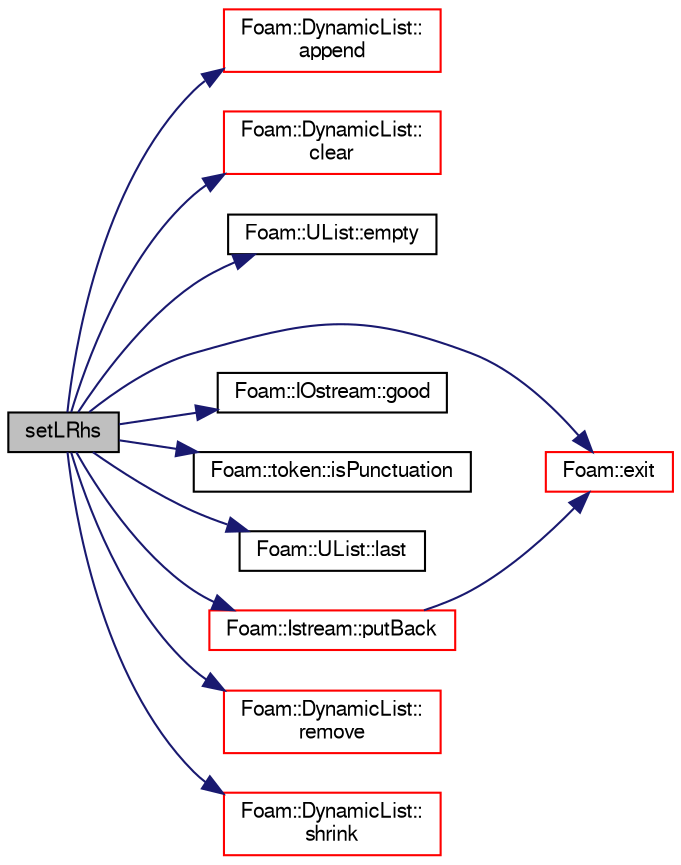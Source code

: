 digraph "setLRhs"
{
  bgcolor="transparent";
  edge [fontname="FreeSans",fontsize="10",labelfontname="FreeSans",labelfontsize="10"];
  node [fontname="FreeSans",fontsize="10",shape=record];
  rankdir="LR";
  Node1 [label="setLRhs",height=0.2,width=0.4,color="black", fillcolor="grey75", style="filled" fontcolor="black"];
  Node1 -> Node2 [color="midnightblue",fontsize="10",style="solid",fontname="FreeSans"];
  Node2 [label="Foam::DynamicList::\lappend",height=0.2,width=0.4,color="red",URL="$a00582.html#a7b67b42af715604376ad63a681dee6d8",tooltip="Append an element at the end of the list. "];
  Node1 -> Node3 [color="midnightblue",fontsize="10",style="solid",fontname="FreeSans"];
  Node3 [label="Foam::DynamicList::\lclear",height=0.2,width=0.4,color="red",URL="$a00582.html#ac8bb3912a3ce86b15842e79d0b421204",tooltip="Clear the addressed list, i.e. set the size to zero. "];
  Node1 -> Node4 [color="midnightblue",fontsize="10",style="solid",fontname="FreeSans"];
  Node4 [label="Foam::UList::empty",height=0.2,width=0.4,color="black",URL="$a02659.html#ac6e61de369e994009e36f344f99c15ad",tooltip="Return true if the UList is empty (ie, size() is zero). "];
  Node1 -> Node5 [color="midnightblue",fontsize="10",style="solid",fontname="FreeSans"];
  Node5 [label="Foam::exit",height=0.2,width=0.4,color="red",URL="$a10237.html#a06ca7250d8e89caf05243ec094843642"];
  Node1 -> Node6 [color="midnightblue",fontsize="10",style="solid",fontname="FreeSans"];
  Node6 [label="Foam::IOstream::good",height=0.2,width=0.4,color="black",URL="$a01149.html#ad2e41c8280b6cdf93d39e1135d2abdf7",tooltip="Return true if next operation might succeed. "];
  Node1 -> Node7 [color="midnightblue",fontsize="10",style="solid",fontname="FreeSans"];
  Node7 [label="Foam::token::isPunctuation",height=0.2,width=0.4,color="black",URL="$a02548.html#ad47cbb4da35a9c20d7ac8e070da68438"];
  Node1 -> Node8 [color="midnightblue",fontsize="10",style="solid",fontname="FreeSans"];
  Node8 [label="Foam::UList::last",height=0.2,width=0.4,color="black",URL="$a02659.html#aef07c02ea1c27bdb5906043b399e0ff0",tooltip="Return the last element of the list. "];
  Node1 -> Node9 [color="midnightblue",fontsize="10",style="solid",fontname="FreeSans"];
  Node9 [label="Foam::Istream::putBack",height=0.2,width=0.4,color="red",URL="$a01162.html#af22e503b062298eef54e360dfc06d0b4",tooltip="Put back token. "];
  Node9 -> Node5 [color="midnightblue",fontsize="10",style="solid",fontname="FreeSans"];
  Node1 -> Node10 [color="midnightblue",fontsize="10",style="solid",fontname="FreeSans"];
  Node10 [label="Foam::DynamicList::\lremove",height=0.2,width=0.4,color="red",URL="$a00582.html#a11a92c7c8e39f3f023c3bcca1e5297f0",tooltip="Remove and return the top element. "];
  Node1 -> Node11 [color="midnightblue",fontsize="10",style="solid",fontname="FreeSans"];
  Node11 [label="Foam::DynamicList::\lshrink",height=0.2,width=0.4,color="red",URL="$a00582.html#a88964e734acd91f096c914d0cc5a6e75",tooltip="Shrink the allocated space to the number of elements used. "];
}
